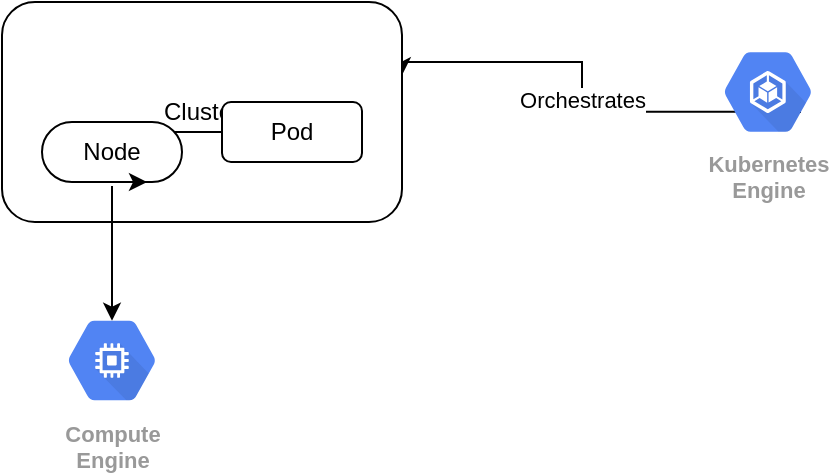 <mxfile version="14.2.4" type="github">
  <diagram id="KB4TAVWYJjP2b1iC8MeP" name="Page-1">
    <mxGraphModel dx="360" dy="1201" grid="1" gridSize="10" guides="1" tooltips="1" connect="1" arrows="1" fold="1" page="1" pageScale="1" pageWidth="850" pageHeight="1100" math="0" shadow="0">
      <root>
        <mxCell id="0" />
        <mxCell id="1" parent="0" />
        <mxCell id="RslJJifI626ULMp2X_Of-2" value="Orchestrates" style="edgeStyle=orthogonalEdgeStyle;rounded=0;orthogonalLoop=1;jettySize=auto;html=1;exitX=0.75;exitY=0.67;exitDx=0;exitDy=0;exitPerimeter=0;entryX=1;entryY=0.333;entryDx=0;entryDy=0;entryPerimeter=0;" edge="1" parent="1" source="Py6CbWugdNumiMJfZk3--1" target="RslJJifI626ULMp2X_Of-1">
          <mxGeometry relative="1" as="geometry">
            <mxPoint x="380" y="140" as="targetPoint" />
            <Array as="points">
              <mxPoint x="320" y="185" />
              <mxPoint x="320" y="160" />
            </Array>
          </mxGeometry>
        </mxCell>
        <mxCell id="Py6CbWugdNumiMJfZk3--1" value="Kubernetes&#xa;Engine" style="html=1;fillColor=#5184F3;strokeColor=none;verticalAlign=top;labelPosition=center;verticalLabelPosition=bottom;align=center;spacingTop=-6;fontSize=11;fontStyle=1;fontColor=#999999;shape=mxgraph.gcp2.hexIcon;prIcon=container_engine" parent="1" vertex="1">
          <mxGeometry x="380" y="145.75" width="66" height="58.5" as="geometry" />
        </mxCell>
        <mxCell id="RslJJifI626ULMp2X_Of-1" value="Cluster" style="rounded=1;whiteSpace=wrap;html=1;" vertex="1" parent="1">
          <mxGeometry x="30" y="130" width="200" height="110" as="geometry" />
        </mxCell>
        <mxCell id="RslJJifI626ULMp2X_Of-5" value="Runs On" style="edgeStyle=orthogonalEdgeStyle;rounded=0;orthogonalLoop=1;jettySize=auto;html=1;entryX=0.5;entryY=0.16;entryDx=0;entryDy=0;entryPerimeter=0;" edge="1" parent="1" source="RslJJifI626ULMp2X_Of-3" target="RslJJifI626ULMp2X_Of-4">
          <mxGeometry relative="1" as="geometry" />
        </mxCell>
        <mxCell id="RslJJifI626ULMp2X_Of-3" value="Pod" style="rounded=1;whiteSpace=wrap;html=1;" vertex="1" parent="1">
          <mxGeometry x="140" y="180" width="70" height="30" as="geometry" />
        </mxCell>
        <mxCell id="RslJJifI626ULMp2X_Of-4" value="Compute&#xa;Engine" style="html=1;fillColor=#5184F3;strokeColor=none;verticalAlign=top;labelPosition=center;verticalLabelPosition=bottom;align=center;spacingTop=-6;fontSize=11;fontStyle=1;fontColor=#999999;shape=mxgraph.gcp2.hexIcon;prIcon=compute_engine" vertex="1" parent="1">
          <mxGeometry x="52" y="280" width="66" height="58.5" as="geometry" />
        </mxCell>
        <mxCell id="RslJJifI626ULMp2X_Of-6" value="Node" style="rounded=1;whiteSpace=wrap;html=1;arcSize=50;" vertex="1" parent="1">
          <mxGeometry x="50" y="190" width="70" height="30" as="geometry" />
        </mxCell>
        <mxCell id="RslJJifI626ULMp2X_Of-8" style="edgeStyle=orthogonalEdgeStyle;rounded=0;orthogonalLoop=1;jettySize=auto;html=1;exitX=0.5;exitY=1;exitDx=0;exitDy=0;entryX=0.75;entryY=1;entryDx=0;entryDy=0;" edge="1" parent="1" source="RslJJifI626ULMp2X_Of-6" target="RslJJifI626ULMp2X_Of-6">
          <mxGeometry relative="1" as="geometry">
            <Array as="points">
              <mxPoint x="90" y="220" />
              <mxPoint x="90" y="220" />
            </Array>
          </mxGeometry>
        </mxCell>
      </root>
    </mxGraphModel>
  </diagram>
</mxfile>
